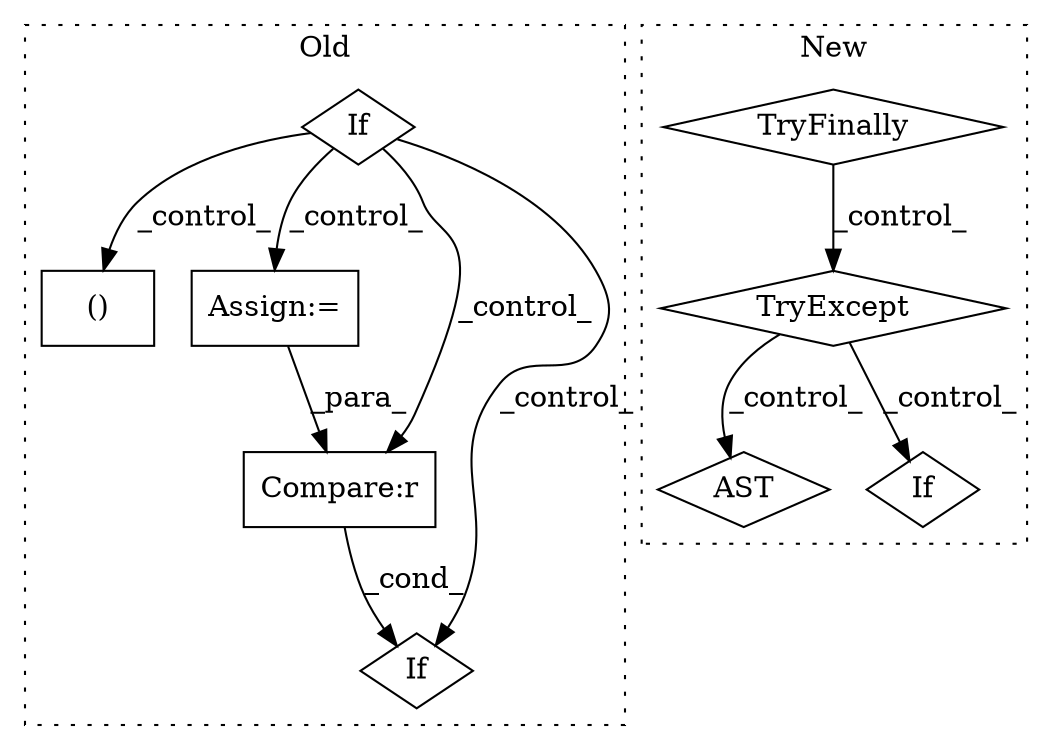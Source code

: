digraph G {
subgraph cluster0 {
1 [label="()" a="54" s="4581" l="9" shape="box"];
3 [label="If" a="96" s="4216" l="3" shape="diamond"];
4 [label="Assign:=" a="68" s="4251" l="3" shape="box"];
8 [label="If" a="96" s="4898" l="0" shape="diamond"];
9 [label="Compare:r" a="40" s="4898" l="29" shape="box"];
label = "Old";
style="dotted";
}
subgraph cluster1 {
2 [label="TryFinally" a="64" s="2998" l="0" shape="diamond"];
5 [label="AST" a="2" s="3153,0" l="7,0" shape="diamond"];
6 [label="TryExcept" a="71" s="2998" l="13" shape="diamond"];
7 [label="If" a="96" s="3060" l="3" shape="diamond"];
label = "New";
style="dotted";
}
2 -> 6 [label="_control_"];
3 -> 8 [label="_control_"];
3 -> 1 [label="_control_"];
3 -> 9 [label="_control_"];
3 -> 4 [label="_control_"];
4 -> 9 [label="_para_"];
6 -> 7 [label="_control_"];
6 -> 5 [label="_control_"];
9 -> 8 [label="_cond_"];
}